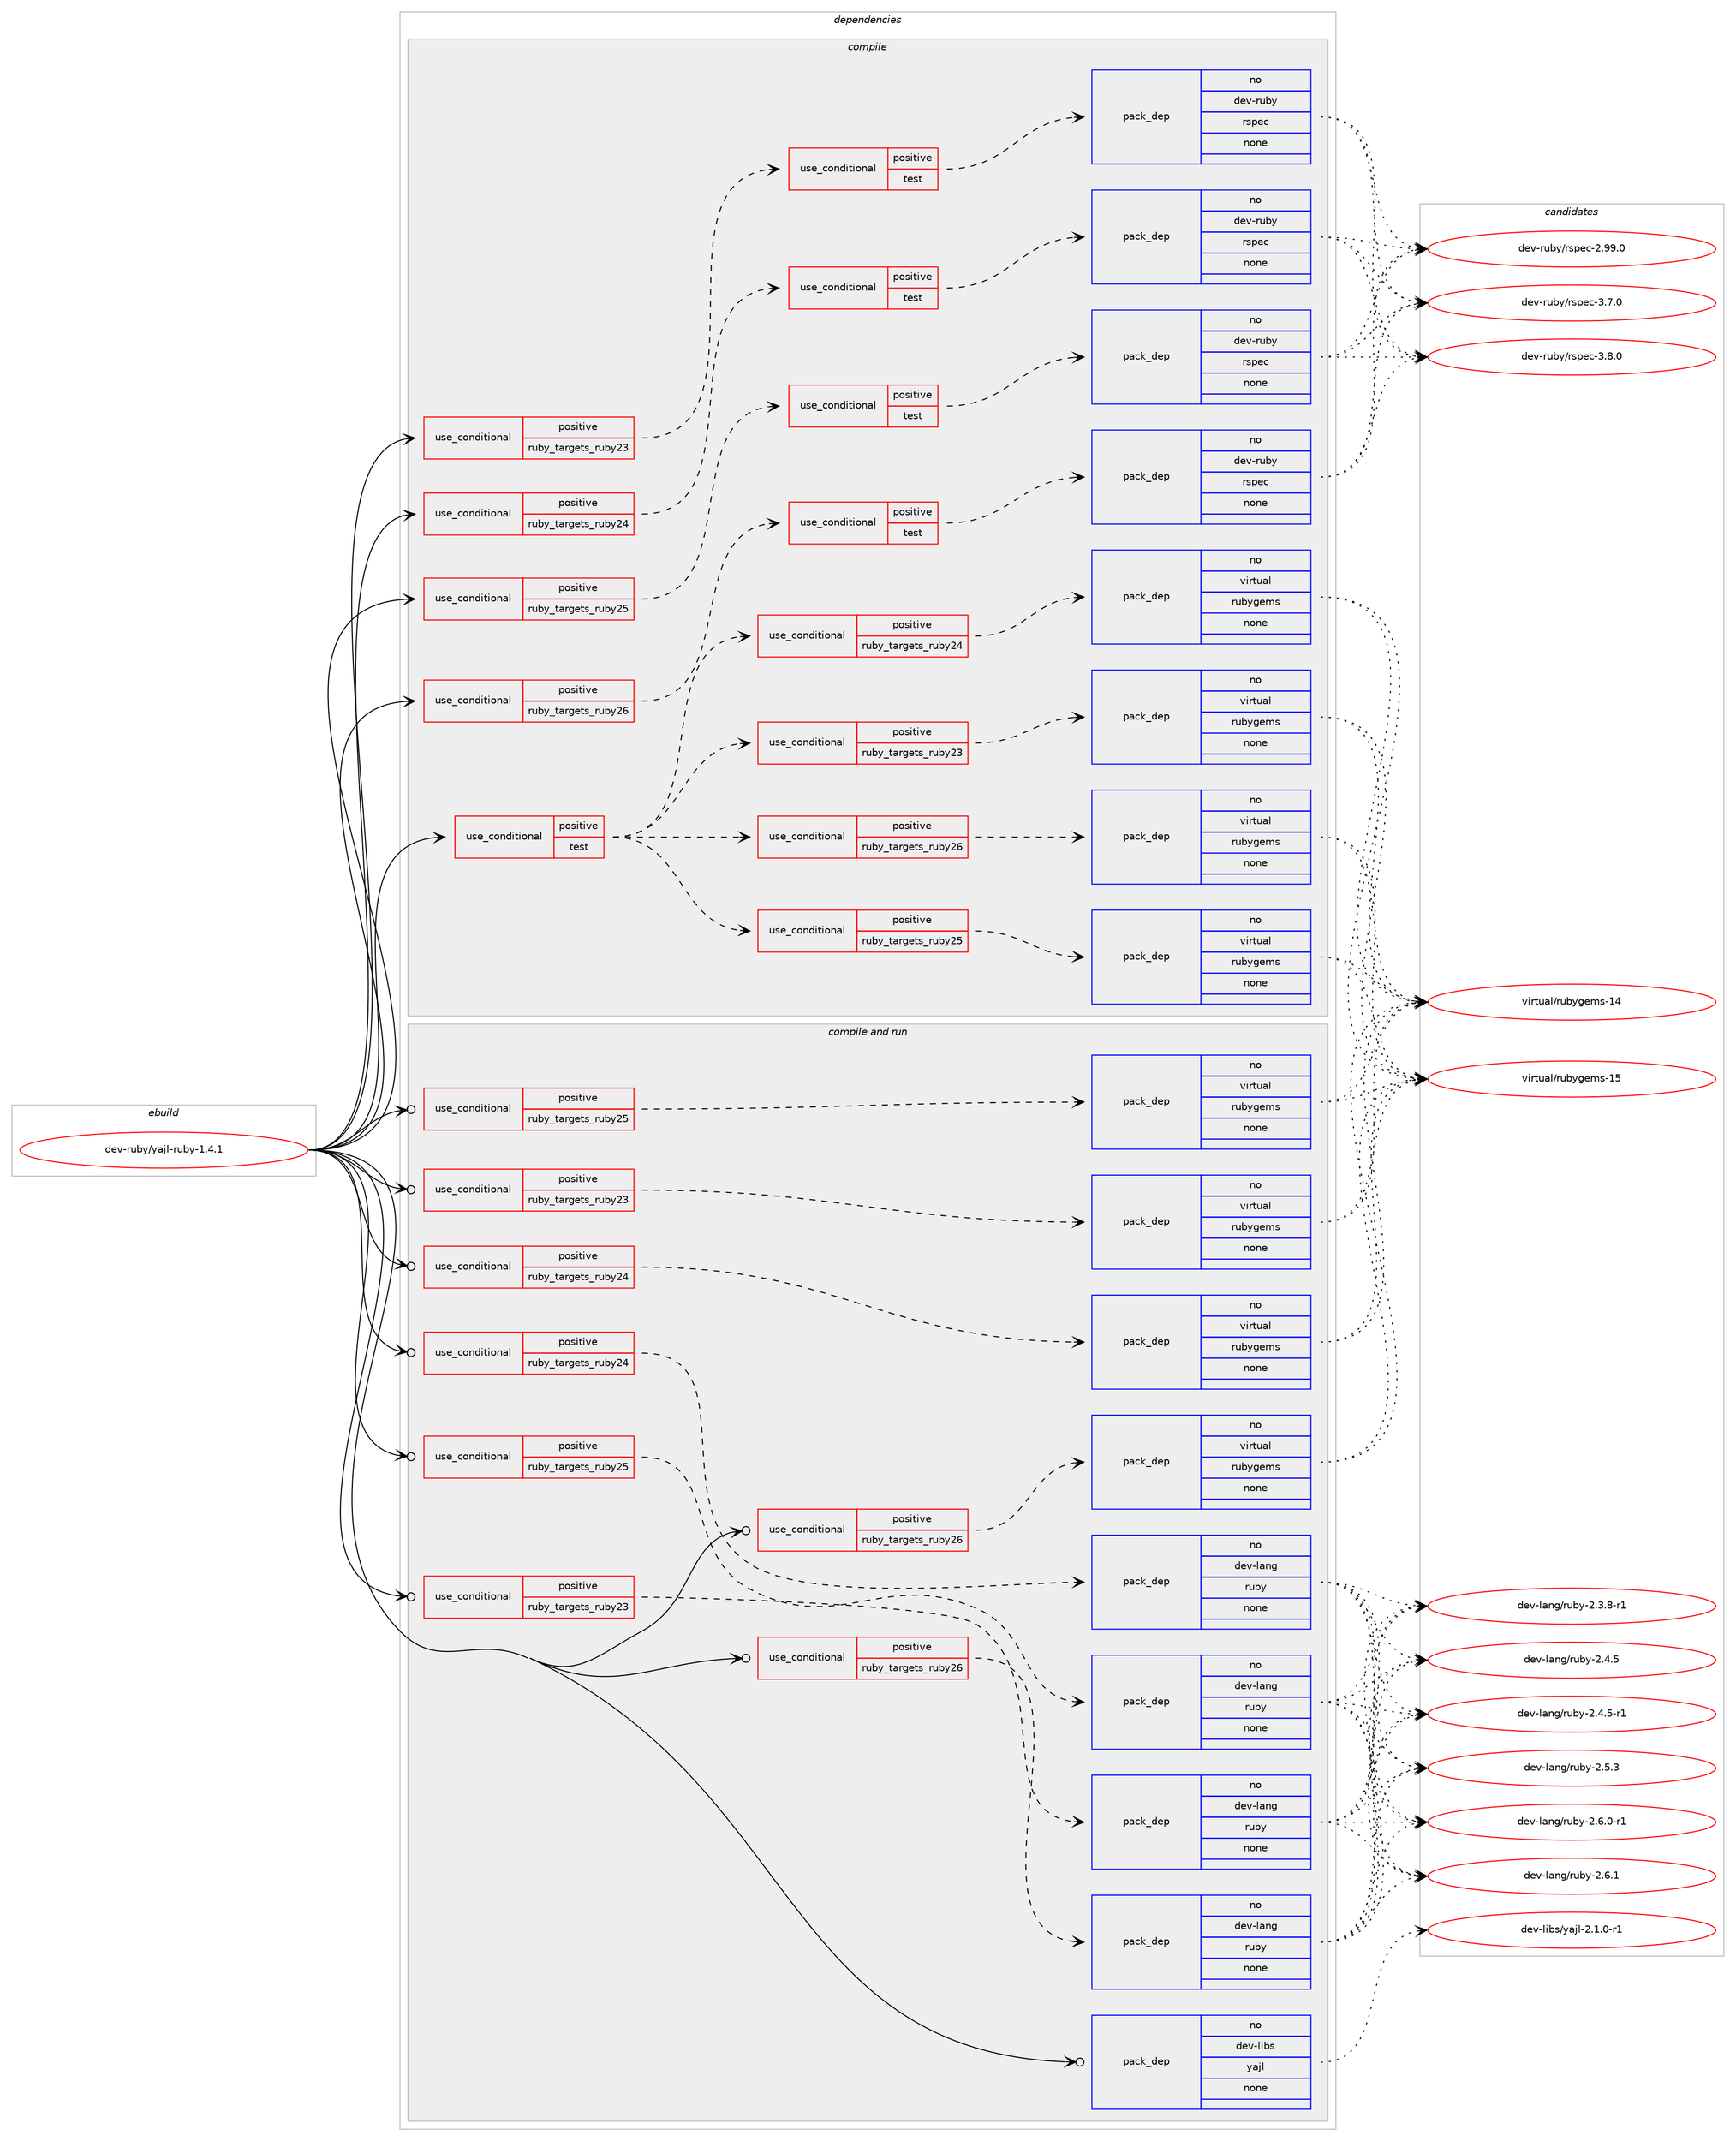 digraph prolog {

# *************
# Graph options
# *************

newrank=true;
concentrate=true;
compound=true;
graph [rankdir=LR,fontname=Helvetica,fontsize=10,ranksep=1.5];#, ranksep=2.5, nodesep=0.2];
edge  [arrowhead=vee];
node  [fontname=Helvetica,fontsize=10];

# **********
# The ebuild
# **********

subgraph cluster_leftcol {
color=gray;
rank=same;
label=<<i>ebuild</i>>;
id [label="dev-ruby/yajl-ruby-1.4.1", color=red, width=4, href="../dev-ruby/yajl-ruby-1.4.1.svg"];
}

# ****************
# The dependencies
# ****************

subgraph cluster_midcol {
color=gray;
label=<<i>dependencies</i>>;
subgraph cluster_compile {
fillcolor="#eeeeee";
style=filled;
label=<<i>compile</i>>;
subgraph cond422619 {
dependency1537901 [label=<<TABLE BORDER="0" CELLBORDER="1" CELLSPACING="0" CELLPADDING="4"><TR><TD ROWSPAN="3" CELLPADDING="10">use_conditional</TD></TR><TR><TD>positive</TD></TR><TR><TD>ruby_targets_ruby23</TD></TR></TABLE>>, shape=none, color=red];
subgraph cond422620 {
dependency1537902 [label=<<TABLE BORDER="0" CELLBORDER="1" CELLSPACING="0" CELLPADDING="4"><TR><TD ROWSPAN="3" CELLPADDING="10">use_conditional</TD></TR><TR><TD>positive</TD></TR><TR><TD>test</TD></TR></TABLE>>, shape=none, color=red];
subgraph pack1091763 {
dependency1537903 [label=<<TABLE BORDER="0" CELLBORDER="1" CELLSPACING="0" CELLPADDING="4" WIDTH="220"><TR><TD ROWSPAN="6" CELLPADDING="30">pack_dep</TD></TR><TR><TD WIDTH="110">no</TD></TR><TR><TD>dev-ruby</TD></TR><TR><TD>rspec</TD></TR><TR><TD>none</TD></TR><TR><TD></TD></TR></TABLE>>, shape=none, color=blue];
}
dependency1537902:e -> dependency1537903:w [weight=20,style="dashed",arrowhead="vee"];
}
dependency1537901:e -> dependency1537902:w [weight=20,style="dashed",arrowhead="vee"];
}
id:e -> dependency1537901:w [weight=20,style="solid",arrowhead="vee"];
subgraph cond422621 {
dependency1537904 [label=<<TABLE BORDER="0" CELLBORDER="1" CELLSPACING="0" CELLPADDING="4"><TR><TD ROWSPAN="3" CELLPADDING="10">use_conditional</TD></TR><TR><TD>positive</TD></TR><TR><TD>ruby_targets_ruby24</TD></TR></TABLE>>, shape=none, color=red];
subgraph cond422622 {
dependency1537905 [label=<<TABLE BORDER="0" CELLBORDER="1" CELLSPACING="0" CELLPADDING="4"><TR><TD ROWSPAN="3" CELLPADDING="10">use_conditional</TD></TR><TR><TD>positive</TD></TR><TR><TD>test</TD></TR></TABLE>>, shape=none, color=red];
subgraph pack1091764 {
dependency1537906 [label=<<TABLE BORDER="0" CELLBORDER="1" CELLSPACING="0" CELLPADDING="4" WIDTH="220"><TR><TD ROWSPAN="6" CELLPADDING="30">pack_dep</TD></TR><TR><TD WIDTH="110">no</TD></TR><TR><TD>dev-ruby</TD></TR><TR><TD>rspec</TD></TR><TR><TD>none</TD></TR><TR><TD></TD></TR></TABLE>>, shape=none, color=blue];
}
dependency1537905:e -> dependency1537906:w [weight=20,style="dashed",arrowhead="vee"];
}
dependency1537904:e -> dependency1537905:w [weight=20,style="dashed",arrowhead="vee"];
}
id:e -> dependency1537904:w [weight=20,style="solid",arrowhead="vee"];
subgraph cond422623 {
dependency1537907 [label=<<TABLE BORDER="0" CELLBORDER="1" CELLSPACING="0" CELLPADDING="4"><TR><TD ROWSPAN="3" CELLPADDING="10">use_conditional</TD></TR><TR><TD>positive</TD></TR><TR><TD>ruby_targets_ruby25</TD></TR></TABLE>>, shape=none, color=red];
subgraph cond422624 {
dependency1537908 [label=<<TABLE BORDER="0" CELLBORDER="1" CELLSPACING="0" CELLPADDING="4"><TR><TD ROWSPAN="3" CELLPADDING="10">use_conditional</TD></TR><TR><TD>positive</TD></TR><TR><TD>test</TD></TR></TABLE>>, shape=none, color=red];
subgraph pack1091765 {
dependency1537909 [label=<<TABLE BORDER="0" CELLBORDER="1" CELLSPACING="0" CELLPADDING="4" WIDTH="220"><TR><TD ROWSPAN="6" CELLPADDING="30">pack_dep</TD></TR><TR><TD WIDTH="110">no</TD></TR><TR><TD>dev-ruby</TD></TR><TR><TD>rspec</TD></TR><TR><TD>none</TD></TR><TR><TD></TD></TR></TABLE>>, shape=none, color=blue];
}
dependency1537908:e -> dependency1537909:w [weight=20,style="dashed",arrowhead="vee"];
}
dependency1537907:e -> dependency1537908:w [weight=20,style="dashed",arrowhead="vee"];
}
id:e -> dependency1537907:w [weight=20,style="solid",arrowhead="vee"];
subgraph cond422625 {
dependency1537910 [label=<<TABLE BORDER="0" CELLBORDER="1" CELLSPACING="0" CELLPADDING="4"><TR><TD ROWSPAN="3" CELLPADDING="10">use_conditional</TD></TR><TR><TD>positive</TD></TR><TR><TD>ruby_targets_ruby26</TD></TR></TABLE>>, shape=none, color=red];
subgraph cond422626 {
dependency1537911 [label=<<TABLE BORDER="0" CELLBORDER="1" CELLSPACING="0" CELLPADDING="4"><TR><TD ROWSPAN="3" CELLPADDING="10">use_conditional</TD></TR><TR><TD>positive</TD></TR><TR><TD>test</TD></TR></TABLE>>, shape=none, color=red];
subgraph pack1091766 {
dependency1537912 [label=<<TABLE BORDER="0" CELLBORDER="1" CELLSPACING="0" CELLPADDING="4" WIDTH="220"><TR><TD ROWSPAN="6" CELLPADDING="30">pack_dep</TD></TR><TR><TD WIDTH="110">no</TD></TR><TR><TD>dev-ruby</TD></TR><TR><TD>rspec</TD></TR><TR><TD>none</TD></TR><TR><TD></TD></TR></TABLE>>, shape=none, color=blue];
}
dependency1537911:e -> dependency1537912:w [weight=20,style="dashed",arrowhead="vee"];
}
dependency1537910:e -> dependency1537911:w [weight=20,style="dashed",arrowhead="vee"];
}
id:e -> dependency1537910:w [weight=20,style="solid",arrowhead="vee"];
subgraph cond422627 {
dependency1537913 [label=<<TABLE BORDER="0" CELLBORDER="1" CELLSPACING="0" CELLPADDING="4"><TR><TD ROWSPAN="3" CELLPADDING="10">use_conditional</TD></TR><TR><TD>positive</TD></TR><TR><TD>test</TD></TR></TABLE>>, shape=none, color=red];
subgraph cond422628 {
dependency1537914 [label=<<TABLE BORDER="0" CELLBORDER="1" CELLSPACING="0" CELLPADDING="4"><TR><TD ROWSPAN="3" CELLPADDING="10">use_conditional</TD></TR><TR><TD>positive</TD></TR><TR><TD>ruby_targets_ruby23</TD></TR></TABLE>>, shape=none, color=red];
subgraph pack1091767 {
dependency1537915 [label=<<TABLE BORDER="0" CELLBORDER="1" CELLSPACING="0" CELLPADDING="4" WIDTH="220"><TR><TD ROWSPAN="6" CELLPADDING="30">pack_dep</TD></TR><TR><TD WIDTH="110">no</TD></TR><TR><TD>virtual</TD></TR><TR><TD>rubygems</TD></TR><TR><TD>none</TD></TR><TR><TD></TD></TR></TABLE>>, shape=none, color=blue];
}
dependency1537914:e -> dependency1537915:w [weight=20,style="dashed",arrowhead="vee"];
}
dependency1537913:e -> dependency1537914:w [weight=20,style="dashed",arrowhead="vee"];
subgraph cond422629 {
dependency1537916 [label=<<TABLE BORDER="0" CELLBORDER="1" CELLSPACING="0" CELLPADDING="4"><TR><TD ROWSPAN="3" CELLPADDING="10">use_conditional</TD></TR><TR><TD>positive</TD></TR><TR><TD>ruby_targets_ruby24</TD></TR></TABLE>>, shape=none, color=red];
subgraph pack1091768 {
dependency1537917 [label=<<TABLE BORDER="0" CELLBORDER="1" CELLSPACING="0" CELLPADDING="4" WIDTH="220"><TR><TD ROWSPAN="6" CELLPADDING="30">pack_dep</TD></TR><TR><TD WIDTH="110">no</TD></TR><TR><TD>virtual</TD></TR><TR><TD>rubygems</TD></TR><TR><TD>none</TD></TR><TR><TD></TD></TR></TABLE>>, shape=none, color=blue];
}
dependency1537916:e -> dependency1537917:w [weight=20,style="dashed",arrowhead="vee"];
}
dependency1537913:e -> dependency1537916:w [weight=20,style="dashed",arrowhead="vee"];
subgraph cond422630 {
dependency1537918 [label=<<TABLE BORDER="0" CELLBORDER="1" CELLSPACING="0" CELLPADDING="4"><TR><TD ROWSPAN="3" CELLPADDING="10">use_conditional</TD></TR><TR><TD>positive</TD></TR><TR><TD>ruby_targets_ruby25</TD></TR></TABLE>>, shape=none, color=red];
subgraph pack1091769 {
dependency1537919 [label=<<TABLE BORDER="0" CELLBORDER="1" CELLSPACING="0" CELLPADDING="4" WIDTH="220"><TR><TD ROWSPAN="6" CELLPADDING="30">pack_dep</TD></TR><TR><TD WIDTH="110">no</TD></TR><TR><TD>virtual</TD></TR><TR><TD>rubygems</TD></TR><TR><TD>none</TD></TR><TR><TD></TD></TR></TABLE>>, shape=none, color=blue];
}
dependency1537918:e -> dependency1537919:w [weight=20,style="dashed",arrowhead="vee"];
}
dependency1537913:e -> dependency1537918:w [weight=20,style="dashed",arrowhead="vee"];
subgraph cond422631 {
dependency1537920 [label=<<TABLE BORDER="0" CELLBORDER="1" CELLSPACING="0" CELLPADDING="4"><TR><TD ROWSPAN="3" CELLPADDING="10">use_conditional</TD></TR><TR><TD>positive</TD></TR><TR><TD>ruby_targets_ruby26</TD></TR></TABLE>>, shape=none, color=red];
subgraph pack1091770 {
dependency1537921 [label=<<TABLE BORDER="0" CELLBORDER="1" CELLSPACING="0" CELLPADDING="4" WIDTH="220"><TR><TD ROWSPAN="6" CELLPADDING="30">pack_dep</TD></TR><TR><TD WIDTH="110">no</TD></TR><TR><TD>virtual</TD></TR><TR><TD>rubygems</TD></TR><TR><TD>none</TD></TR><TR><TD></TD></TR></TABLE>>, shape=none, color=blue];
}
dependency1537920:e -> dependency1537921:w [weight=20,style="dashed",arrowhead="vee"];
}
dependency1537913:e -> dependency1537920:w [weight=20,style="dashed",arrowhead="vee"];
}
id:e -> dependency1537913:w [weight=20,style="solid",arrowhead="vee"];
}
subgraph cluster_compileandrun {
fillcolor="#eeeeee";
style=filled;
label=<<i>compile and run</i>>;
subgraph cond422632 {
dependency1537922 [label=<<TABLE BORDER="0" CELLBORDER="1" CELLSPACING="0" CELLPADDING="4"><TR><TD ROWSPAN="3" CELLPADDING="10">use_conditional</TD></TR><TR><TD>positive</TD></TR><TR><TD>ruby_targets_ruby23</TD></TR></TABLE>>, shape=none, color=red];
subgraph pack1091771 {
dependency1537923 [label=<<TABLE BORDER="0" CELLBORDER="1" CELLSPACING="0" CELLPADDING="4" WIDTH="220"><TR><TD ROWSPAN="6" CELLPADDING="30">pack_dep</TD></TR><TR><TD WIDTH="110">no</TD></TR><TR><TD>dev-lang</TD></TR><TR><TD>ruby</TD></TR><TR><TD>none</TD></TR><TR><TD></TD></TR></TABLE>>, shape=none, color=blue];
}
dependency1537922:e -> dependency1537923:w [weight=20,style="dashed",arrowhead="vee"];
}
id:e -> dependency1537922:w [weight=20,style="solid",arrowhead="odotvee"];
subgraph cond422633 {
dependency1537924 [label=<<TABLE BORDER="0" CELLBORDER="1" CELLSPACING="0" CELLPADDING="4"><TR><TD ROWSPAN="3" CELLPADDING="10">use_conditional</TD></TR><TR><TD>positive</TD></TR><TR><TD>ruby_targets_ruby23</TD></TR></TABLE>>, shape=none, color=red];
subgraph pack1091772 {
dependency1537925 [label=<<TABLE BORDER="0" CELLBORDER="1" CELLSPACING="0" CELLPADDING="4" WIDTH="220"><TR><TD ROWSPAN="6" CELLPADDING="30">pack_dep</TD></TR><TR><TD WIDTH="110">no</TD></TR><TR><TD>virtual</TD></TR><TR><TD>rubygems</TD></TR><TR><TD>none</TD></TR><TR><TD></TD></TR></TABLE>>, shape=none, color=blue];
}
dependency1537924:e -> dependency1537925:w [weight=20,style="dashed",arrowhead="vee"];
}
id:e -> dependency1537924:w [weight=20,style="solid",arrowhead="odotvee"];
subgraph cond422634 {
dependency1537926 [label=<<TABLE BORDER="0" CELLBORDER="1" CELLSPACING="0" CELLPADDING="4"><TR><TD ROWSPAN="3" CELLPADDING="10">use_conditional</TD></TR><TR><TD>positive</TD></TR><TR><TD>ruby_targets_ruby24</TD></TR></TABLE>>, shape=none, color=red];
subgraph pack1091773 {
dependency1537927 [label=<<TABLE BORDER="0" CELLBORDER="1" CELLSPACING="0" CELLPADDING="4" WIDTH="220"><TR><TD ROWSPAN="6" CELLPADDING="30">pack_dep</TD></TR><TR><TD WIDTH="110">no</TD></TR><TR><TD>dev-lang</TD></TR><TR><TD>ruby</TD></TR><TR><TD>none</TD></TR><TR><TD></TD></TR></TABLE>>, shape=none, color=blue];
}
dependency1537926:e -> dependency1537927:w [weight=20,style="dashed",arrowhead="vee"];
}
id:e -> dependency1537926:w [weight=20,style="solid",arrowhead="odotvee"];
subgraph cond422635 {
dependency1537928 [label=<<TABLE BORDER="0" CELLBORDER="1" CELLSPACING="0" CELLPADDING="4"><TR><TD ROWSPAN="3" CELLPADDING="10">use_conditional</TD></TR><TR><TD>positive</TD></TR><TR><TD>ruby_targets_ruby24</TD></TR></TABLE>>, shape=none, color=red];
subgraph pack1091774 {
dependency1537929 [label=<<TABLE BORDER="0" CELLBORDER="1" CELLSPACING="0" CELLPADDING="4" WIDTH="220"><TR><TD ROWSPAN="6" CELLPADDING="30">pack_dep</TD></TR><TR><TD WIDTH="110">no</TD></TR><TR><TD>virtual</TD></TR><TR><TD>rubygems</TD></TR><TR><TD>none</TD></TR><TR><TD></TD></TR></TABLE>>, shape=none, color=blue];
}
dependency1537928:e -> dependency1537929:w [weight=20,style="dashed",arrowhead="vee"];
}
id:e -> dependency1537928:w [weight=20,style="solid",arrowhead="odotvee"];
subgraph cond422636 {
dependency1537930 [label=<<TABLE BORDER="0" CELLBORDER="1" CELLSPACING="0" CELLPADDING="4"><TR><TD ROWSPAN="3" CELLPADDING="10">use_conditional</TD></TR><TR><TD>positive</TD></TR><TR><TD>ruby_targets_ruby25</TD></TR></TABLE>>, shape=none, color=red];
subgraph pack1091775 {
dependency1537931 [label=<<TABLE BORDER="0" CELLBORDER="1" CELLSPACING="0" CELLPADDING="4" WIDTH="220"><TR><TD ROWSPAN="6" CELLPADDING="30">pack_dep</TD></TR><TR><TD WIDTH="110">no</TD></TR><TR><TD>dev-lang</TD></TR><TR><TD>ruby</TD></TR><TR><TD>none</TD></TR><TR><TD></TD></TR></TABLE>>, shape=none, color=blue];
}
dependency1537930:e -> dependency1537931:w [weight=20,style="dashed",arrowhead="vee"];
}
id:e -> dependency1537930:w [weight=20,style="solid",arrowhead="odotvee"];
subgraph cond422637 {
dependency1537932 [label=<<TABLE BORDER="0" CELLBORDER="1" CELLSPACING="0" CELLPADDING="4"><TR><TD ROWSPAN="3" CELLPADDING="10">use_conditional</TD></TR><TR><TD>positive</TD></TR><TR><TD>ruby_targets_ruby25</TD></TR></TABLE>>, shape=none, color=red];
subgraph pack1091776 {
dependency1537933 [label=<<TABLE BORDER="0" CELLBORDER="1" CELLSPACING="0" CELLPADDING="4" WIDTH="220"><TR><TD ROWSPAN="6" CELLPADDING="30">pack_dep</TD></TR><TR><TD WIDTH="110">no</TD></TR><TR><TD>virtual</TD></TR><TR><TD>rubygems</TD></TR><TR><TD>none</TD></TR><TR><TD></TD></TR></TABLE>>, shape=none, color=blue];
}
dependency1537932:e -> dependency1537933:w [weight=20,style="dashed",arrowhead="vee"];
}
id:e -> dependency1537932:w [weight=20,style="solid",arrowhead="odotvee"];
subgraph cond422638 {
dependency1537934 [label=<<TABLE BORDER="0" CELLBORDER="1" CELLSPACING="0" CELLPADDING="4"><TR><TD ROWSPAN="3" CELLPADDING="10">use_conditional</TD></TR><TR><TD>positive</TD></TR><TR><TD>ruby_targets_ruby26</TD></TR></TABLE>>, shape=none, color=red];
subgraph pack1091777 {
dependency1537935 [label=<<TABLE BORDER="0" CELLBORDER="1" CELLSPACING="0" CELLPADDING="4" WIDTH="220"><TR><TD ROWSPAN="6" CELLPADDING="30">pack_dep</TD></TR><TR><TD WIDTH="110">no</TD></TR><TR><TD>dev-lang</TD></TR><TR><TD>ruby</TD></TR><TR><TD>none</TD></TR><TR><TD></TD></TR></TABLE>>, shape=none, color=blue];
}
dependency1537934:e -> dependency1537935:w [weight=20,style="dashed",arrowhead="vee"];
}
id:e -> dependency1537934:w [weight=20,style="solid",arrowhead="odotvee"];
subgraph cond422639 {
dependency1537936 [label=<<TABLE BORDER="0" CELLBORDER="1" CELLSPACING="0" CELLPADDING="4"><TR><TD ROWSPAN="3" CELLPADDING="10">use_conditional</TD></TR><TR><TD>positive</TD></TR><TR><TD>ruby_targets_ruby26</TD></TR></TABLE>>, shape=none, color=red];
subgraph pack1091778 {
dependency1537937 [label=<<TABLE BORDER="0" CELLBORDER="1" CELLSPACING="0" CELLPADDING="4" WIDTH="220"><TR><TD ROWSPAN="6" CELLPADDING="30">pack_dep</TD></TR><TR><TD WIDTH="110">no</TD></TR><TR><TD>virtual</TD></TR><TR><TD>rubygems</TD></TR><TR><TD>none</TD></TR><TR><TD></TD></TR></TABLE>>, shape=none, color=blue];
}
dependency1537936:e -> dependency1537937:w [weight=20,style="dashed",arrowhead="vee"];
}
id:e -> dependency1537936:w [weight=20,style="solid",arrowhead="odotvee"];
subgraph pack1091779 {
dependency1537938 [label=<<TABLE BORDER="0" CELLBORDER="1" CELLSPACING="0" CELLPADDING="4" WIDTH="220"><TR><TD ROWSPAN="6" CELLPADDING="30">pack_dep</TD></TR><TR><TD WIDTH="110">no</TD></TR><TR><TD>dev-libs</TD></TR><TR><TD>yajl</TD></TR><TR><TD>none</TD></TR><TR><TD></TD></TR></TABLE>>, shape=none, color=blue];
}
id:e -> dependency1537938:w [weight=20,style="solid",arrowhead="odotvee"];
}
subgraph cluster_run {
fillcolor="#eeeeee";
style=filled;
label=<<i>run</i>>;
}
}

# **************
# The candidates
# **************

subgraph cluster_choices {
rank=same;
color=gray;
label=<<i>candidates</i>>;

subgraph choice1091763 {
color=black;
nodesep=1;
choice1001011184511411798121471141151121019945504657574648 [label="dev-ruby/rspec-2.99.0", color=red, width=4,href="../dev-ruby/rspec-2.99.0.svg"];
choice10010111845114117981214711411511210199455146554648 [label="dev-ruby/rspec-3.7.0", color=red, width=4,href="../dev-ruby/rspec-3.7.0.svg"];
choice10010111845114117981214711411511210199455146564648 [label="dev-ruby/rspec-3.8.0", color=red, width=4,href="../dev-ruby/rspec-3.8.0.svg"];
dependency1537903:e -> choice1001011184511411798121471141151121019945504657574648:w [style=dotted,weight="100"];
dependency1537903:e -> choice10010111845114117981214711411511210199455146554648:w [style=dotted,weight="100"];
dependency1537903:e -> choice10010111845114117981214711411511210199455146564648:w [style=dotted,weight="100"];
}
subgraph choice1091764 {
color=black;
nodesep=1;
choice1001011184511411798121471141151121019945504657574648 [label="dev-ruby/rspec-2.99.0", color=red, width=4,href="../dev-ruby/rspec-2.99.0.svg"];
choice10010111845114117981214711411511210199455146554648 [label="dev-ruby/rspec-3.7.0", color=red, width=4,href="../dev-ruby/rspec-3.7.0.svg"];
choice10010111845114117981214711411511210199455146564648 [label="dev-ruby/rspec-3.8.0", color=red, width=4,href="../dev-ruby/rspec-3.8.0.svg"];
dependency1537906:e -> choice1001011184511411798121471141151121019945504657574648:w [style=dotted,weight="100"];
dependency1537906:e -> choice10010111845114117981214711411511210199455146554648:w [style=dotted,weight="100"];
dependency1537906:e -> choice10010111845114117981214711411511210199455146564648:w [style=dotted,weight="100"];
}
subgraph choice1091765 {
color=black;
nodesep=1;
choice1001011184511411798121471141151121019945504657574648 [label="dev-ruby/rspec-2.99.0", color=red, width=4,href="../dev-ruby/rspec-2.99.0.svg"];
choice10010111845114117981214711411511210199455146554648 [label="dev-ruby/rspec-3.7.0", color=red, width=4,href="../dev-ruby/rspec-3.7.0.svg"];
choice10010111845114117981214711411511210199455146564648 [label="dev-ruby/rspec-3.8.0", color=red, width=4,href="../dev-ruby/rspec-3.8.0.svg"];
dependency1537909:e -> choice1001011184511411798121471141151121019945504657574648:w [style=dotted,weight="100"];
dependency1537909:e -> choice10010111845114117981214711411511210199455146554648:w [style=dotted,weight="100"];
dependency1537909:e -> choice10010111845114117981214711411511210199455146564648:w [style=dotted,weight="100"];
}
subgraph choice1091766 {
color=black;
nodesep=1;
choice1001011184511411798121471141151121019945504657574648 [label="dev-ruby/rspec-2.99.0", color=red, width=4,href="../dev-ruby/rspec-2.99.0.svg"];
choice10010111845114117981214711411511210199455146554648 [label="dev-ruby/rspec-3.7.0", color=red, width=4,href="../dev-ruby/rspec-3.7.0.svg"];
choice10010111845114117981214711411511210199455146564648 [label="dev-ruby/rspec-3.8.0", color=red, width=4,href="../dev-ruby/rspec-3.8.0.svg"];
dependency1537912:e -> choice1001011184511411798121471141151121019945504657574648:w [style=dotted,weight="100"];
dependency1537912:e -> choice10010111845114117981214711411511210199455146554648:w [style=dotted,weight="100"];
dependency1537912:e -> choice10010111845114117981214711411511210199455146564648:w [style=dotted,weight="100"];
}
subgraph choice1091767 {
color=black;
nodesep=1;
choice118105114116117971084711411798121103101109115454952 [label="virtual/rubygems-14", color=red, width=4,href="../virtual/rubygems-14.svg"];
choice118105114116117971084711411798121103101109115454953 [label="virtual/rubygems-15", color=red, width=4,href="../virtual/rubygems-15.svg"];
dependency1537915:e -> choice118105114116117971084711411798121103101109115454952:w [style=dotted,weight="100"];
dependency1537915:e -> choice118105114116117971084711411798121103101109115454953:w [style=dotted,weight="100"];
}
subgraph choice1091768 {
color=black;
nodesep=1;
choice118105114116117971084711411798121103101109115454952 [label="virtual/rubygems-14", color=red, width=4,href="../virtual/rubygems-14.svg"];
choice118105114116117971084711411798121103101109115454953 [label="virtual/rubygems-15", color=red, width=4,href="../virtual/rubygems-15.svg"];
dependency1537917:e -> choice118105114116117971084711411798121103101109115454952:w [style=dotted,weight="100"];
dependency1537917:e -> choice118105114116117971084711411798121103101109115454953:w [style=dotted,weight="100"];
}
subgraph choice1091769 {
color=black;
nodesep=1;
choice118105114116117971084711411798121103101109115454952 [label="virtual/rubygems-14", color=red, width=4,href="../virtual/rubygems-14.svg"];
choice118105114116117971084711411798121103101109115454953 [label="virtual/rubygems-15", color=red, width=4,href="../virtual/rubygems-15.svg"];
dependency1537919:e -> choice118105114116117971084711411798121103101109115454952:w [style=dotted,weight="100"];
dependency1537919:e -> choice118105114116117971084711411798121103101109115454953:w [style=dotted,weight="100"];
}
subgraph choice1091770 {
color=black;
nodesep=1;
choice118105114116117971084711411798121103101109115454952 [label="virtual/rubygems-14", color=red, width=4,href="../virtual/rubygems-14.svg"];
choice118105114116117971084711411798121103101109115454953 [label="virtual/rubygems-15", color=red, width=4,href="../virtual/rubygems-15.svg"];
dependency1537921:e -> choice118105114116117971084711411798121103101109115454952:w [style=dotted,weight="100"];
dependency1537921:e -> choice118105114116117971084711411798121103101109115454953:w [style=dotted,weight="100"];
}
subgraph choice1091771 {
color=black;
nodesep=1;
choice100101118451089711010347114117981214550465146564511449 [label="dev-lang/ruby-2.3.8-r1", color=red, width=4,href="../dev-lang/ruby-2.3.8-r1.svg"];
choice10010111845108971101034711411798121455046524653 [label="dev-lang/ruby-2.4.5", color=red, width=4,href="../dev-lang/ruby-2.4.5.svg"];
choice100101118451089711010347114117981214550465246534511449 [label="dev-lang/ruby-2.4.5-r1", color=red, width=4,href="../dev-lang/ruby-2.4.5-r1.svg"];
choice10010111845108971101034711411798121455046534651 [label="dev-lang/ruby-2.5.3", color=red, width=4,href="../dev-lang/ruby-2.5.3.svg"];
choice100101118451089711010347114117981214550465446484511449 [label="dev-lang/ruby-2.6.0-r1", color=red, width=4,href="../dev-lang/ruby-2.6.0-r1.svg"];
choice10010111845108971101034711411798121455046544649 [label="dev-lang/ruby-2.6.1", color=red, width=4,href="../dev-lang/ruby-2.6.1.svg"];
dependency1537923:e -> choice100101118451089711010347114117981214550465146564511449:w [style=dotted,weight="100"];
dependency1537923:e -> choice10010111845108971101034711411798121455046524653:w [style=dotted,weight="100"];
dependency1537923:e -> choice100101118451089711010347114117981214550465246534511449:w [style=dotted,weight="100"];
dependency1537923:e -> choice10010111845108971101034711411798121455046534651:w [style=dotted,weight="100"];
dependency1537923:e -> choice100101118451089711010347114117981214550465446484511449:w [style=dotted,weight="100"];
dependency1537923:e -> choice10010111845108971101034711411798121455046544649:w [style=dotted,weight="100"];
}
subgraph choice1091772 {
color=black;
nodesep=1;
choice118105114116117971084711411798121103101109115454952 [label="virtual/rubygems-14", color=red, width=4,href="../virtual/rubygems-14.svg"];
choice118105114116117971084711411798121103101109115454953 [label="virtual/rubygems-15", color=red, width=4,href="../virtual/rubygems-15.svg"];
dependency1537925:e -> choice118105114116117971084711411798121103101109115454952:w [style=dotted,weight="100"];
dependency1537925:e -> choice118105114116117971084711411798121103101109115454953:w [style=dotted,weight="100"];
}
subgraph choice1091773 {
color=black;
nodesep=1;
choice100101118451089711010347114117981214550465146564511449 [label="dev-lang/ruby-2.3.8-r1", color=red, width=4,href="../dev-lang/ruby-2.3.8-r1.svg"];
choice10010111845108971101034711411798121455046524653 [label="dev-lang/ruby-2.4.5", color=red, width=4,href="../dev-lang/ruby-2.4.5.svg"];
choice100101118451089711010347114117981214550465246534511449 [label="dev-lang/ruby-2.4.5-r1", color=red, width=4,href="../dev-lang/ruby-2.4.5-r1.svg"];
choice10010111845108971101034711411798121455046534651 [label="dev-lang/ruby-2.5.3", color=red, width=4,href="../dev-lang/ruby-2.5.3.svg"];
choice100101118451089711010347114117981214550465446484511449 [label="dev-lang/ruby-2.6.0-r1", color=red, width=4,href="../dev-lang/ruby-2.6.0-r1.svg"];
choice10010111845108971101034711411798121455046544649 [label="dev-lang/ruby-2.6.1", color=red, width=4,href="../dev-lang/ruby-2.6.1.svg"];
dependency1537927:e -> choice100101118451089711010347114117981214550465146564511449:w [style=dotted,weight="100"];
dependency1537927:e -> choice10010111845108971101034711411798121455046524653:w [style=dotted,weight="100"];
dependency1537927:e -> choice100101118451089711010347114117981214550465246534511449:w [style=dotted,weight="100"];
dependency1537927:e -> choice10010111845108971101034711411798121455046534651:w [style=dotted,weight="100"];
dependency1537927:e -> choice100101118451089711010347114117981214550465446484511449:w [style=dotted,weight="100"];
dependency1537927:e -> choice10010111845108971101034711411798121455046544649:w [style=dotted,weight="100"];
}
subgraph choice1091774 {
color=black;
nodesep=1;
choice118105114116117971084711411798121103101109115454952 [label="virtual/rubygems-14", color=red, width=4,href="../virtual/rubygems-14.svg"];
choice118105114116117971084711411798121103101109115454953 [label="virtual/rubygems-15", color=red, width=4,href="../virtual/rubygems-15.svg"];
dependency1537929:e -> choice118105114116117971084711411798121103101109115454952:w [style=dotted,weight="100"];
dependency1537929:e -> choice118105114116117971084711411798121103101109115454953:w [style=dotted,weight="100"];
}
subgraph choice1091775 {
color=black;
nodesep=1;
choice100101118451089711010347114117981214550465146564511449 [label="dev-lang/ruby-2.3.8-r1", color=red, width=4,href="../dev-lang/ruby-2.3.8-r1.svg"];
choice10010111845108971101034711411798121455046524653 [label="dev-lang/ruby-2.4.5", color=red, width=4,href="../dev-lang/ruby-2.4.5.svg"];
choice100101118451089711010347114117981214550465246534511449 [label="dev-lang/ruby-2.4.5-r1", color=red, width=4,href="../dev-lang/ruby-2.4.5-r1.svg"];
choice10010111845108971101034711411798121455046534651 [label="dev-lang/ruby-2.5.3", color=red, width=4,href="../dev-lang/ruby-2.5.3.svg"];
choice100101118451089711010347114117981214550465446484511449 [label="dev-lang/ruby-2.6.0-r1", color=red, width=4,href="../dev-lang/ruby-2.6.0-r1.svg"];
choice10010111845108971101034711411798121455046544649 [label="dev-lang/ruby-2.6.1", color=red, width=4,href="../dev-lang/ruby-2.6.1.svg"];
dependency1537931:e -> choice100101118451089711010347114117981214550465146564511449:w [style=dotted,weight="100"];
dependency1537931:e -> choice10010111845108971101034711411798121455046524653:w [style=dotted,weight="100"];
dependency1537931:e -> choice100101118451089711010347114117981214550465246534511449:w [style=dotted,weight="100"];
dependency1537931:e -> choice10010111845108971101034711411798121455046534651:w [style=dotted,weight="100"];
dependency1537931:e -> choice100101118451089711010347114117981214550465446484511449:w [style=dotted,weight="100"];
dependency1537931:e -> choice10010111845108971101034711411798121455046544649:w [style=dotted,weight="100"];
}
subgraph choice1091776 {
color=black;
nodesep=1;
choice118105114116117971084711411798121103101109115454952 [label="virtual/rubygems-14", color=red, width=4,href="../virtual/rubygems-14.svg"];
choice118105114116117971084711411798121103101109115454953 [label="virtual/rubygems-15", color=red, width=4,href="../virtual/rubygems-15.svg"];
dependency1537933:e -> choice118105114116117971084711411798121103101109115454952:w [style=dotted,weight="100"];
dependency1537933:e -> choice118105114116117971084711411798121103101109115454953:w [style=dotted,weight="100"];
}
subgraph choice1091777 {
color=black;
nodesep=1;
choice100101118451089711010347114117981214550465146564511449 [label="dev-lang/ruby-2.3.8-r1", color=red, width=4,href="../dev-lang/ruby-2.3.8-r1.svg"];
choice10010111845108971101034711411798121455046524653 [label="dev-lang/ruby-2.4.5", color=red, width=4,href="../dev-lang/ruby-2.4.5.svg"];
choice100101118451089711010347114117981214550465246534511449 [label="dev-lang/ruby-2.4.5-r1", color=red, width=4,href="../dev-lang/ruby-2.4.5-r1.svg"];
choice10010111845108971101034711411798121455046534651 [label="dev-lang/ruby-2.5.3", color=red, width=4,href="../dev-lang/ruby-2.5.3.svg"];
choice100101118451089711010347114117981214550465446484511449 [label="dev-lang/ruby-2.6.0-r1", color=red, width=4,href="../dev-lang/ruby-2.6.0-r1.svg"];
choice10010111845108971101034711411798121455046544649 [label="dev-lang/ruby-2.6.1", color=red, width=4,href="../dev-lang/ruby-2.6.1.svg"];
dependency1537935:e -> choice100101118451089711010347114117981214550465146564511449:w [style=dotted,weight="100"];
dependency1537935:e -> choice10010111845108971101034711411798121455046524653:w [style=dotted,weight="100"];
dependency1537935:e -> choice100101118451089711010347114117981214550465246534511449:w [style=dotted,weight="100"];
dependency1537935:e -> choice10010111845108971101034711411798121455046534651:w [style=dotted,weight="100"];
dependency1537935:e -> choice100101118451089711010347114117981214550465446484511449:w [style=dotted,weight="100"];
dependency1537935:e -> choice10010111845108971101034711411798121455046544649:w [style=dotted,weight="100"];
}
subgraph choice1091778 {
color=black;
nodesep=1;
choice118105114116117971084711411798121103101109115454952 [label="virtual/rubygems-14", color=red, width=4,href="../virtual/rubygems-14.svg"];
choice118105114116117971084711411798121103101109115454953 [label="virtual/rubygems-15", color=red, width=4,href="../virtual/rubygems-15.svg"];
dependency1537937:e -> choice118105114116117971084711411798121103101109115454952:w [style=dotted,weight="100"];
dependency1537937:e -> choice118105114116117971084711411798121103101109115454953:w [style=dotted,weight="100"];
}
subgraph choice1091779 {
color=black;
nodesep=1;
choice100101118451081059811547121971061084550464946484511449 [label="dev-libs/yajl-2.1.0-r1", color=red, width=4,href="../dev-libs/yajl-2.1.0-r1.svg"];
dependency1537938:e -> choice100101118451081059811547121971061084550464946484511449:w [style=dotted,weight="100"];
}
}

}
